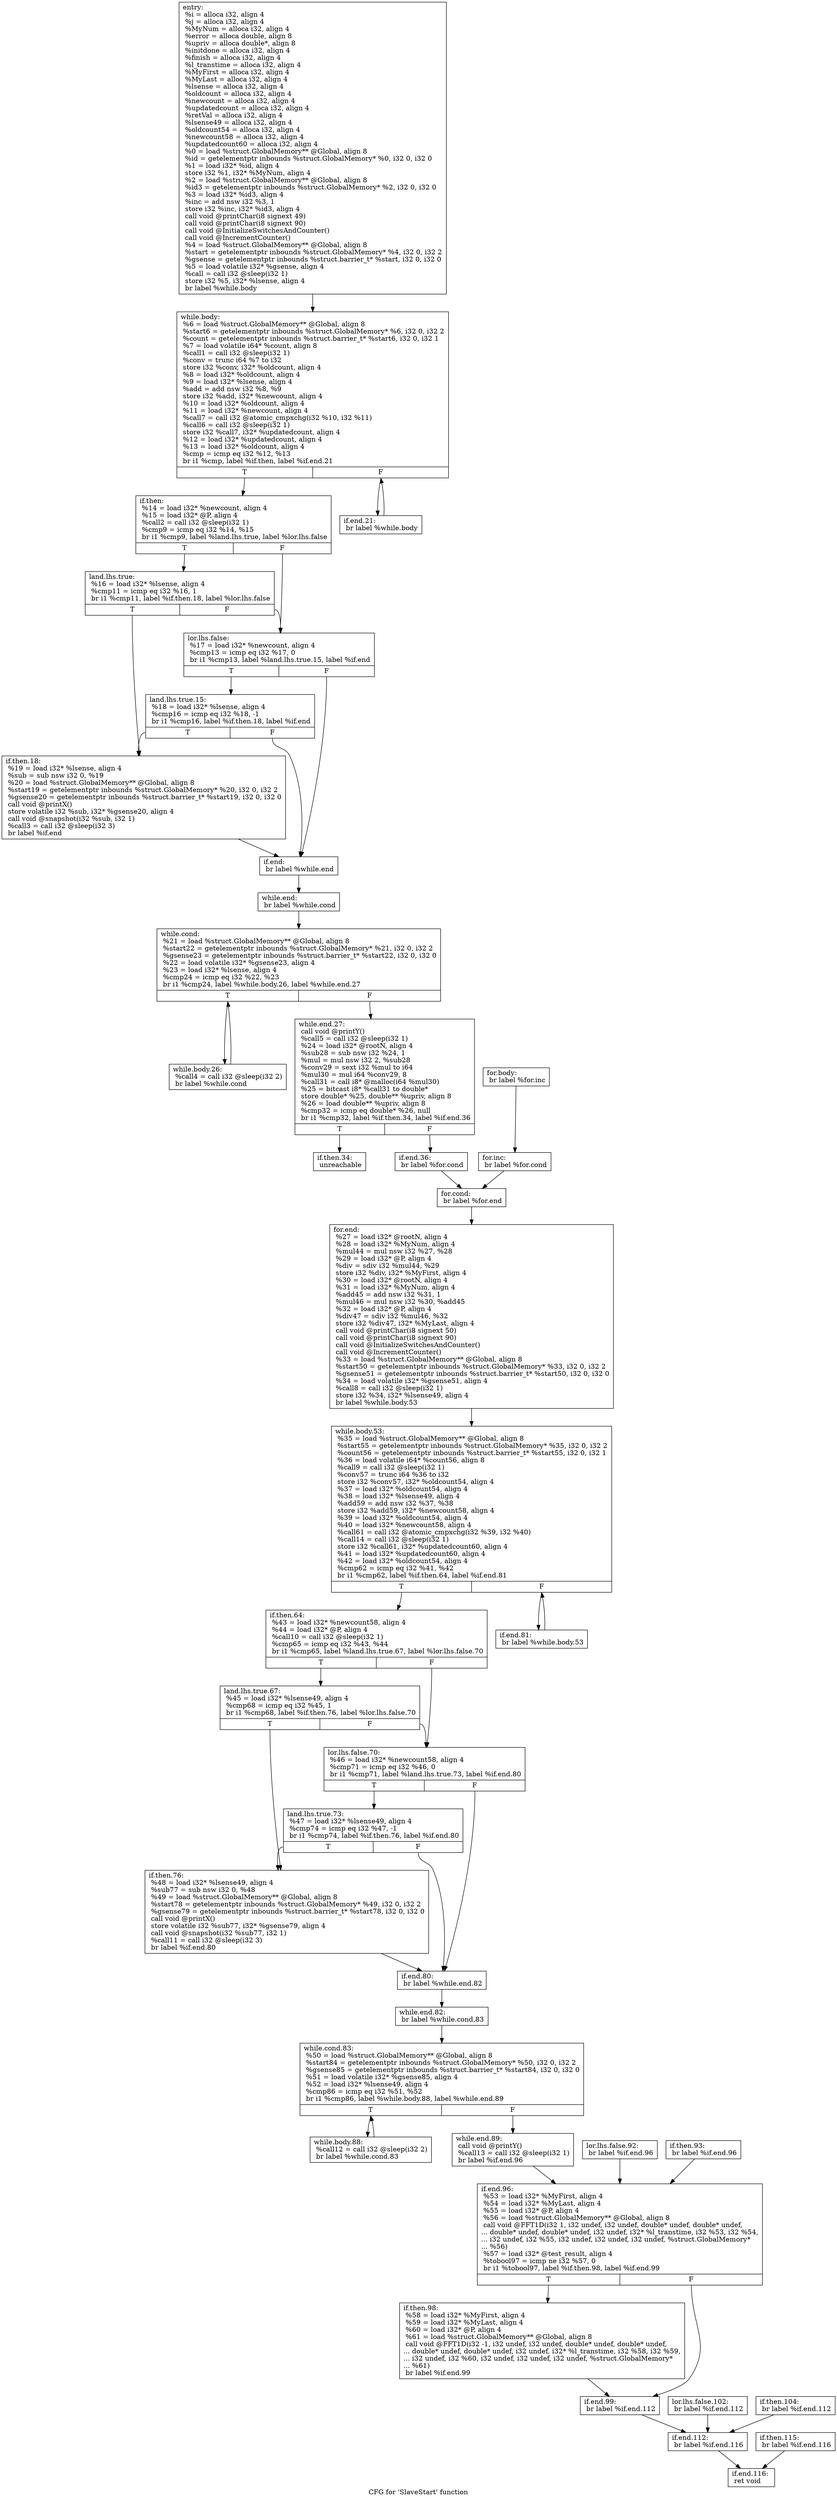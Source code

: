 digraph "CFG for 'SlaveStart' function" {
	label="CFG for 'SlaveStart' function";

	Node0x5dacbf0 [shape=record,label="{entry:\l  %i = alloca i32, align 4\l  %j = alloca i32, align 4\l  %MyNum = alloca i32, align 4\l  %error = alloca double, align 8\l  %upriv = alloca double*, align 8\l  %initdone = alloca i32, align 4\l  %finish = alloca i32, align 4\l  %l_transtime = alloca i32, align 4\l  %MyFirst = alloca i32, align 4\l  %MyLast = alloca i32, align 4\l  %lsense = alloca i32, align 4\l  %oldcount = alloca i32, align 4\l  %newcount = alloca i32, align 4\l  %updatedcount = alloca i32, align 4\l  %retVal = alloca i32, align 4\l  %lsense49 = alloca i32, align 4\l  %oldcount54 = alloca i32, align 4\l  %newcount58 = alloca i32, align 4\l  %updatedcount60 = alloca i32, align 4\l  %0 = load %struct.GlobalMemory** @Global, align 8\l  %id = getelementptr inbounds %struct.GlobalMemory* %0, i32 0, i32 0\l  %1 = load i32* %id, align 4\l  store i32 %1, i32* %MyNum, align 4\l  %2 = load %struct.GlobalMemory** @Global, align 8\l  %id3 = getelementptr inbounds %struct.GlobalMemory* %2, i32 0, i32 0\l  %3 = load i32* %id3, align 4\l  %inc = add nsw i32 %3, 1\l  store i32 %inc, i32* %id3, align 4\l  call void @printChar(i8 signext 49)\l  call void @printChar(i8 signext 90)\l  call void @InitializeSwitchesAndCounter()\l  call void @IncrementCounter()\l  %4 = load %struct.GlobalMemory** @Global, align 8\l  %start = getelementptr inbounds %struct.GlobalMemory* %4, i32 0, i32 2\l  %gsense = getelementptr inbounds %struct.barrier_t* %start, i32 0, i32 0\l  %5 = load volatile i32* %gsense, align 4\l  %call = call i32 @sleep(i32 1)\l  store i32 %5, i32* %lsense, align 4\l  br label %while.body\l}"];
	Node0x5dacbf0 -> Node0x5dacc40;
	Node0x5dacc40 [shape=record,label="{while.body:                                       \l  %6 = load %struct.GlobalMemory** @Global, align 8\l  %start6 = getelementptr inbounds %struct.GlobalMemory* %6, i32 0, i32 2\l  %count = getelementptr inbounds %struct.barrier_t* %start6, i32 0, i32 1\l  %7 = load volatile i64* %count, align 8\l  %call1 = call i32 @sleep(i32 1)\l  %conv = trunc i64 %7 to i32\l  store i32 %conv, i32* %oldcount, align 4\l  %8 = load i32* %oldcount, align 4\l  %9 = load i32* %lsense, align 4\l  %add = add nsw i32 %8, %9\l  store i32 %add, i32* %newcount, align 4\l  %10 = load i32* %oldcount, align 4\l  %11 = load i32* %newcount, align 4\l  %call7 = call i32 @atomic_cmpxchg(i32 %10, i32 %11)\l  %call6 = call i32 @sleep(i32 1)\l  store i32 %call7, i32* %updatedcount, align 4\l  %12 = load i32* %updatedcount, align 4\l  %13 = load i32* %oldcount, align 4\l  %cmp = icmp eq i32 %12, %13\l  br i1 %cmp, label %if.then, label %if.end.21\l|{<s0>T|<s1>F}}"];
	Node0x5dacc40:s0 -> Node0x5dacc90;
	Node0x5dacc40:s1 -> Node0x5dace70;
	Node0x5dacc90 [shape=record,label="{if.then:                                          \l  %14 = load i32* %newcount, align 4\l  %15 = load i32* @P, align 4\l  %call2 = call i32 @sleep(i32 1)\l  %cmp9 = icmp eq i32 %14, %15\l  br i1 %cmp9, label %land.lhs.true, label %lor.lhs.false\l|{<s0>T|<s1>F}}"];
	Node0x5dacc90:s0 -> Node0x5dacce0;
	Node0x5dacc90:s1 -> Node0x5dacd30;
	Node0x5dacce0 [shape=record,label="{land.lhs.true:                                    \l  %16 = load i32* %lsense, align 4\l  %cmp11 = icmp eq i32 %16, 1\l  br i1 %cmp11, label %if.then.18, label %lor.lhs.false\l|{<s0>T|<s1>F}}"];
	Node0x5dacce0:s0 -> Node0x5dacdd0;
	Node0x5dacce0:s1 -> Node0x5dacd30;
	Node0x5dacd30 [shape=record,label="{lor.lhs.false:                                    \l  %17 = load i32* %newcount, align 4\l  %cmp13 = icmp eq i32 %17, 0\l  br i1 %cmp13, label %land.lhs.true.15, label %if.end\l|{<s0>T|<s1>F}}"];
	Node0x5dacd30:s0 -> Node0x5dacd80;
	Node0x5dacd30:s1 -> Node0x5dace20;
	Node0x5dacd80 [shape=record,label="{land.lhs.true.15:                                 \l  %18 = load i32* %lsense, align 4\l  %cmp16 = icmp eq i32 %18, -1\l  br i1 %cmp16, label %if.then.18, label %if.end\l|{<s0>T|<s1>F}}"];
	Node0x5dacd80:s0 -> Node0x5dacdd0;
	Node0x5dacd80:s1 -> Node0x5dace20;
	Node0x5dacdd0 [shape=record,label="{if.then.18:                                       \l  %19 = load i32* %lsense, align 4\l  %sub = sub nsw i32 0, %19\l  %20 = load %struct.GlobalMemory** @Global, align 8\l  %start19 = getelementptr inbounds %struct.GlobalMemory* %20, i32 0, i32 2\l  %gsense20 = getelementptr inbounds %struct.barrier_t* %start19, i32 0, i32 0\l  call void @printX()\l  store volatile i32 %sub, i32* %gsense20, align 4\l  call void @snapshot(i32 %sub, i32 1)\l  %call3 = call i32 @sleep(i32 3)\l  br label %if.end\l}"];
	Node0x5dacdd0 -> Node0x5dace20;
	Node0x5dace20 [shape=record,label="{if.end:                                           \l  br label %while.end\l}"];
	Node0x5dace20 -> Node0x5dacec0;
	Node0x5dace70 [shape=record,label="{if.end.21:                                        \l  br label %while.body\l}"];
	Node0x5dace70 -> Node0x5dacc40;
	Node0x5dacec0 [shape=record,label="{while.end:                                        \l  br label %while.cond\l}"];
	Node0x5dacec0 -> Node0x5dacf10;
	Node0x5dacf10 [shape=record,label="{while.cond:                                       \l  %21 = load %struct.GlobalMemory** @Global, align 8\l  %start22 = getelementptr inbounds %struct.GlobalMemory* %21, i32 0, i32 2\l  %gsense23 = getelementptr inbounds %struct.barrier_t* %start22, i32 0, i32 0\l  %22 = load volatile i32* %gsense23, align 4\l  %23 = load i32* %lsense, align 4\l  %cmp24 = icmp eq i32 %22, %23\l  br i1 %cmp24, label %while.body.26, label %while.end.27\l|{<s0>T|<s1>F}}"];
	Node0x5dacf10:s0 -> Node0x5dacf60;
	Node0x5dacf10:s1 -> Node0x5dacfb0;
	Node0x5dacf60 [shape=record,label="{while.body.26:                                    \l  %call4 = call i32 @sleep(i32 2)\l  br label %while.cond\l}"];
	Node0x5dacf60 -> Node0x5dacf10;
	Node0x5dacfb0 [shape=record,label="{while.end.27:                                     \l  call void @printY()\l  %call5 = call i32 @sleep(i32 1)\l  %24 = load i32* @rootN, align 4\l  %sub28 = sub nsw i32 %24, 1\l  %mul = mul nsw i32 2, %sub28\l  %conv29 = sext i32 %mul to i64\l  %mul30 = mul i64 %conv29, 8\l  %call31 = call i8* @malloc(i64 %mul30)\l  %25 = bitcast i8* %call31 to double*\l  store double* %25, double** %upriv, align 8\l  %26 = load double** %upriv, align 8\l  %cmp32 = icmp eq double* %26, null\l  br i1 %cmp32, label %if.then.34, label %if.end.36\l|{<s0>T|<s1>F}}"];
	Node0x5dacfb0:s0 -> Node0x5dad000;
	Node0x5dacfb0:s1 -> Node0x5dad050;
	Node0x5dad000 [shape=record,label="{if.then.34:                                       \l  unreachable\l}"];
	Node0x5dad050 [shape=record,label="{if.end.36:                                        \l  br label %for.cond\l}"];
	Node0x5dad050 -> Node0x5dad0a0;
	Node0x5dad0a0 [shape=record,label="{for.cond:                                         \l  br label %for.end\l}"];
	Node0x5dad0a0 -> Node0x5dad190;
	Node0x5dad0f0 [shape=record,label="{for.body:                                         \l  br label %for.inc\l}"];
	Node0x5dad0f0 -> Node0x5dad140;
	Node0x5dad140 [shape=record,label="{for.inc:                                          \l  br label %for.cond\l}"];
	Node0x5dad140 -> Node0x5dad0a0;
	Node0x5dad190 [shape=record,label="{for.end:                                          \l  %27 = load i32* @rootN, align 4\l  %28 = load i32* %MyNum, align 4\l  %mul44 = mul nsw i32 %27, %28\l  %29 = load i32* @P, align 4\l  %div = sdiv i32 %mul44, %29\l  store i32 %div, i32* %MyFirst, align 4\l  %30 = load i32* @rootN, align 4\l  %31 = load i32* %MyNum, align 4\l  %add45 = add nsw i32 %31, 1\l  %mul46 = mul nsw i32 %30, %add45\l  %32 = load i32* @P, align 4\l  %div47 = sdiv i32 %mul46, %32\l  store i32 %div47, i32* %MyLast, align 4\l  call void @printChar(i8 signext 50)\l  call void @printChar(i8 signext 90)\l  call void @InitializeSwitchesAndCounter()\l  call void @IncrementCounter()\l  %33 = load %struct.GlobalMemory** @Global, align 8\l  %start50 = getelementptr inbounds %struct.GlobalMemory* %33, i32 0, i32 2\l  %gsense51 = getelementptr inbounds %struct.barrier_t* %start50, i32 0, i32 0\l  %34 = load volatile i32* %gsense51, align 4\l  %call8 = call i32 @sleep(i32 1)\l  store i32 %34, i32* %lsense49, align 4\l  br label %while.body.53\l}"];
	Node0x5dad190 -> Node0x5dad1e0;
	Node0x5dad1e0 [shape=record,label="{while.body.53:                                    \l  %35 = load %struct.GlobalMemory** @Global, align 8\l  %start55 = getelementptr inbounds %struct.GlobalMemory* %35, i32 0, i32 2\l  %count56 = getelementptr inbounds %struct.barrier_t* %start55, i32 0, i32 1\l  %36 = load volatile i64* %count56, align 8\l  %call9 = call i32 @sleep(i32 1)\l  %conv57 = trunc i64 %36 to i32\l  store i32 %conv57, i32* %oldcount54, align 4\l  %37 = load i32* %oldcount54, align 4\l  %38 = load i32* %lsense49, align 4\l  %add59 = add nsw i32 %37, %38\l  store i32 %add59, i32* %newcount58, align 4\l  %39 = load i32* %oldcount54, align 4\l  %40 = load i32* %newcount58, align 4\l  %call61 = call i32 @atomic_cmpxchg(i32 %39, i32 %40)\l  %call14 = call i32 @sleep(i32 1)\l  store i32 %call61, i32* %updatedcount60, align 4\l  %41 = load i32* %updatedcount60, align 4\l  %42 = load i32* %oldcount54, align 4\l  %cmp62 = icmp eq i32 %41, %42\l  br i1 %cmp62, label %if.then.64, label %if.end.81\l|{<s0>T|<s1>F}}"];
	Node0x5dad1e0:s0 -> Node0x5dad230;
	Node0x5dad1e0:s1 -> Node0x5dad410;
	Node0x5dad230 [shape=record,label="{if.then.64:                                       \l  %43 = load i32* %newcount58, align 4\l  %44 = load i32* @P, align 4\l  %call10 = call i32 @sleep(i32 1)\l  %cmp65 = icmp eq i32 %43, %44\l  br i1 %cmp65, label %land.lhs.true.67, label %lor.lhs.false.70\l|{<s0>T|<s1>F}}"];
	Node0x5dad230:s0 -> Node0x5dad280;
	Node0x5dad230:s1 -> Node0x5dad2d0;
	Node0x5dad280 [shape=record,label="{land.lhs.true.67:                                 \l  %45 = load i32* %lsense49, align 4\l  %cmp68 = icmp eq i32 %45, 1\l  br i1 %cmp68, label %if.then.76, label %lor.lhs.false.70\l|{<s0>T|<s1>F}}"];
	Node0x5dad280:s0 -> Node0x5dad370;
	Node0x5dad280:s1 -> Node0x5dad2d0;
	Node0x5dad2d0 [shape=record,label="{lor.lhs.false.70:                                 \l  %46 = load i32* %newcount58, align 4\l  %cmp71 = icmp eq i32 %46, 0\l  br i1 %cmp71, label %land.lhs.true.73, label %if.end.80\l|{<s0>T|<s1>F}}"];
	Node0x5dad2d0:s0 -> Node0x5dad320;
	Node0x5dad2d0:s1 -> Node0x5dad3c0;
	Node0x5dad320 [shape=record,label="{land.lhs.true.73:                                 \l  %47 = load i32* %lsense49, align 4\l  %cmp74 = icmp eq i32 %47, -1\l  br i1 %cmp74, label %if.then.76, label %if.end.80\l|{<s0>T|<s1>F}}"];
	Node0x5dad320:s0 -> Node0x5dad370;
	Node0x5dad320:s1 -> Node0x5dad3c0;
	Node0x5dad370 [shape=record,label="{if.then.76:                                       \l  %48 = load i32* %lsense49, align 4\l  %sub77 = sub nsw i32 0, %48\l  %49 = load %struct.GlobalMemory** @Global, align 8\l  %start78 = getelementptr inbounds %struct.GlobalMemory* %49, i32 0, i32 2\l  %gsense79 = getelementptr inbounds %struct.barrier_t* %start78, i32 0, i32 0\l  call void @printX()\l  store volatile i32 %sub77, i32* %gsense79, align 4\l  call void @snapshot(i32 %sub77, i32 1)\l  %call11 = call i32 @sleep(i32 3)\l  br label %if.end.80\l}"];
	Node0x5dad370 -> Node0x5dad3c0;
	Node0x5dad3c0 [shape=record,label="{if.end.80:                                        \l  br label %while.end.82\l}"];
	Node0x5dad3c0 -> Node0x5dad460;
	Node0x5dad410 [shape=record,label="{if.end.81:                                        \l  br label %while.body.53\l}"];
	Node0x5dad410 -> Node0x5dad1e0;
	Node0x5dad460 [shape=record,label="{while.end.82:                                     \l  br label %while.cond.83\l}"];
	Node0x5dad460 -> Node0x5dad4b0;
	Node0x5dad4b0 [shape=record,label="{while.cond.83:                                    \l  %50 = load %struct.GlobalMemory** @Global, align 8\l  %start84 = getelementptr inbounds %struct.GlobalMemory* %50, i32 0, i32 2\l  %gsense85 = getelementptr inbounds %struct.barrier_t* %start84, i32 0, i32 0\l  %51 = load volatile i32* %gsense85, align 4\l  %52 = load i32* %lsense49, align 4\l  %cmp86 = icmp eq i32 %51, %52\l  br i1 %cmp86, label %while.body.88, label %while.end.89\l|{<s0>T|<s1>F}}"];
	Node0x5dad4b0:s0 -> Node0x5dad500;
	Node0x5dad4b0:s1 -> Node0x5dad550;
	Node0x5dad500 [shape=record,label="{while.body.88:                                    \l  %call12 = call i32 @sleep(i32 2)\l  br label %while.cond.83\l}"];
	Node0x5dad500 -> Node0x5dad4b0;
	Node0x5dad550 [shape=record,label="{while.end.89:                                     \l  call void @printY()\l  %call13 = call i32 @sleep(i32 1)\l  br label %if.end.96\l}"];
	Node0x5dad550 -> Node0x5dad640;
	Node0x5dad5a0 [shape=record,label="{lor.lhs.false.92:                                 \l  br label %if.end.96\l}"];
	Node0x5dad5a0 -> Node0x5dad640;
	Node0x5dad5f0 [shape=record,label="{if.then.93:                                       \l  br label %if.end.96\l}"];
	Node0x5dad5f0 -> Node0x5dad640;
	Node0x5dad640 [shape=record,label="{if.end.96:                                        \l  %53 = load i32* %MyFirst, align 4\l  %54 = load i32* %MyLast, align 4\l  %55 = load i32* @P, align 4\l  %56 = load %struct.GlobalMemory** @Global, align 8\l  call void @FFT1D(i32 1, i32 undef, i32 undef, double* undef, double* undef,\l... double* undef, double* undef, i32 undef, i32* %l_transtime, i32 %53, i32 %54,\l... i32 undef, i32 %55, i32 undef, i32 undef, i32 undef, %struct.GlobalMemory*\l... %56)\l  %57 = load i32* @test_result, align 4\l  %tobool97 = icmp ne i32 %57, 0\l  br i1 %tobool97, label %if.then.98, label %if.end.99\l|{<s0>T|<s1>F}}"];
	Node0x5dad640:s0 -> Node0x5dad690;
	Node0x5dad640:s1 -> Node0x5dad6e0;
	Node0x5dad690 [shape=record,label="{if.then.98:                                       \l  %58 = load i32* %MyFirst, align 4\l  %59 = load i32* %MyLast, align 4\l  %60 = load i32* @P, align 4\l  %61 = load %struct.GlobalMemory** @Global, align 8\l  call void @FFT1D(i32 -1, i32 undef, i32 undef, double* undef, double* undef,\l... double* undef, double* undef, i32 undef, i32* %l_transtime, i32 %58, i32 %59,\l... i32 undef, i32 %60, i32 undef, i32 undef, i32 undef, %struct.GlobalMemory*\l... %61)\l  br label %if.end.99\l}"];
	Node0x5dad690 -> Node0x5dad6e0;
	Node0x5dad6e0 [shape=record,label="{if.end.99:                                        \l  br label %if.end.112\l}"];
	Node0x5dad6e0 -> Node0x5dad7d0;
	Node0x5dad730 [shape=record,label="{lor.lhs.false.102:                                \l  br label %if.end.112\l}"];
	Node0x5dad730 -> Node0x5dad7d0;
	Node0x5dad780 [shape=record,label="{if.then.104:                                      \l  br label %if.end.112\l}"];
	Node0x5dad780 -> Node0x5dad7d0;
	Node0x5dad7d0 [shape=record,label="{if.end.112:                                       \l  br label %if.end.116\l}"];
	Node0x5dad7d0 -> Node0x5dad870;
	Node0x5dad820 [shape=record,label="{if.then.115:                                      \l  br label %if.end.116\l}"];
	Node0x5dad820 -> Node0x5dad870;
	Node0x5dad870 [shape=record,label="{if.end.116:                                       \l  ret void\l}"];
}

